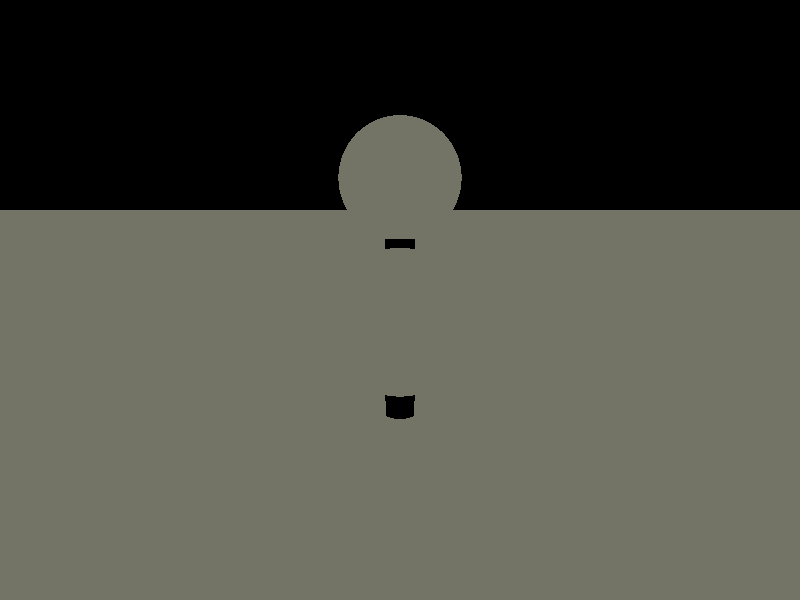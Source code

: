 camera{
location<0,3.5,-10>
direction<0,0,1>
look_at<0,2,0>
}
light_source{<0,5,-1.5>color<1,1,1>}
fog{                                    
color rgb<.9,.9,.8>
distance 10
}
plane {y,0
pigment{color rgb<.45,.45,.4>}
}
sphere{<0,4,0>,1
pigment{color rgb<.45,.45,.4>}
finish{reflection<.5,.5,.5>}
}
cylinder{<0,0,0>,<0,4,0>,.25
pigment{rgb<0,0,0>}
}
sphere{<0,2,-2>,1
pigment{color rgb<.45,.45,.4>}
finish{reflection<.5,.5,.5>}
}
sphere{<-2,2,0>,1
pigment{color rgb<.45,.45,.4>}
finish{reflection<.5,.5,.5>}
}
sphere{<2,2,0>,1
pigment{color rgb<.45,.45,.4>}
finish{reflection<.5,.5,.5>}
}
sphere{<0,2,2>,1
pigment{color rgb<.45,.45,.4>}
finish{reflection<.5,.5,.5>}
}
// EOF
